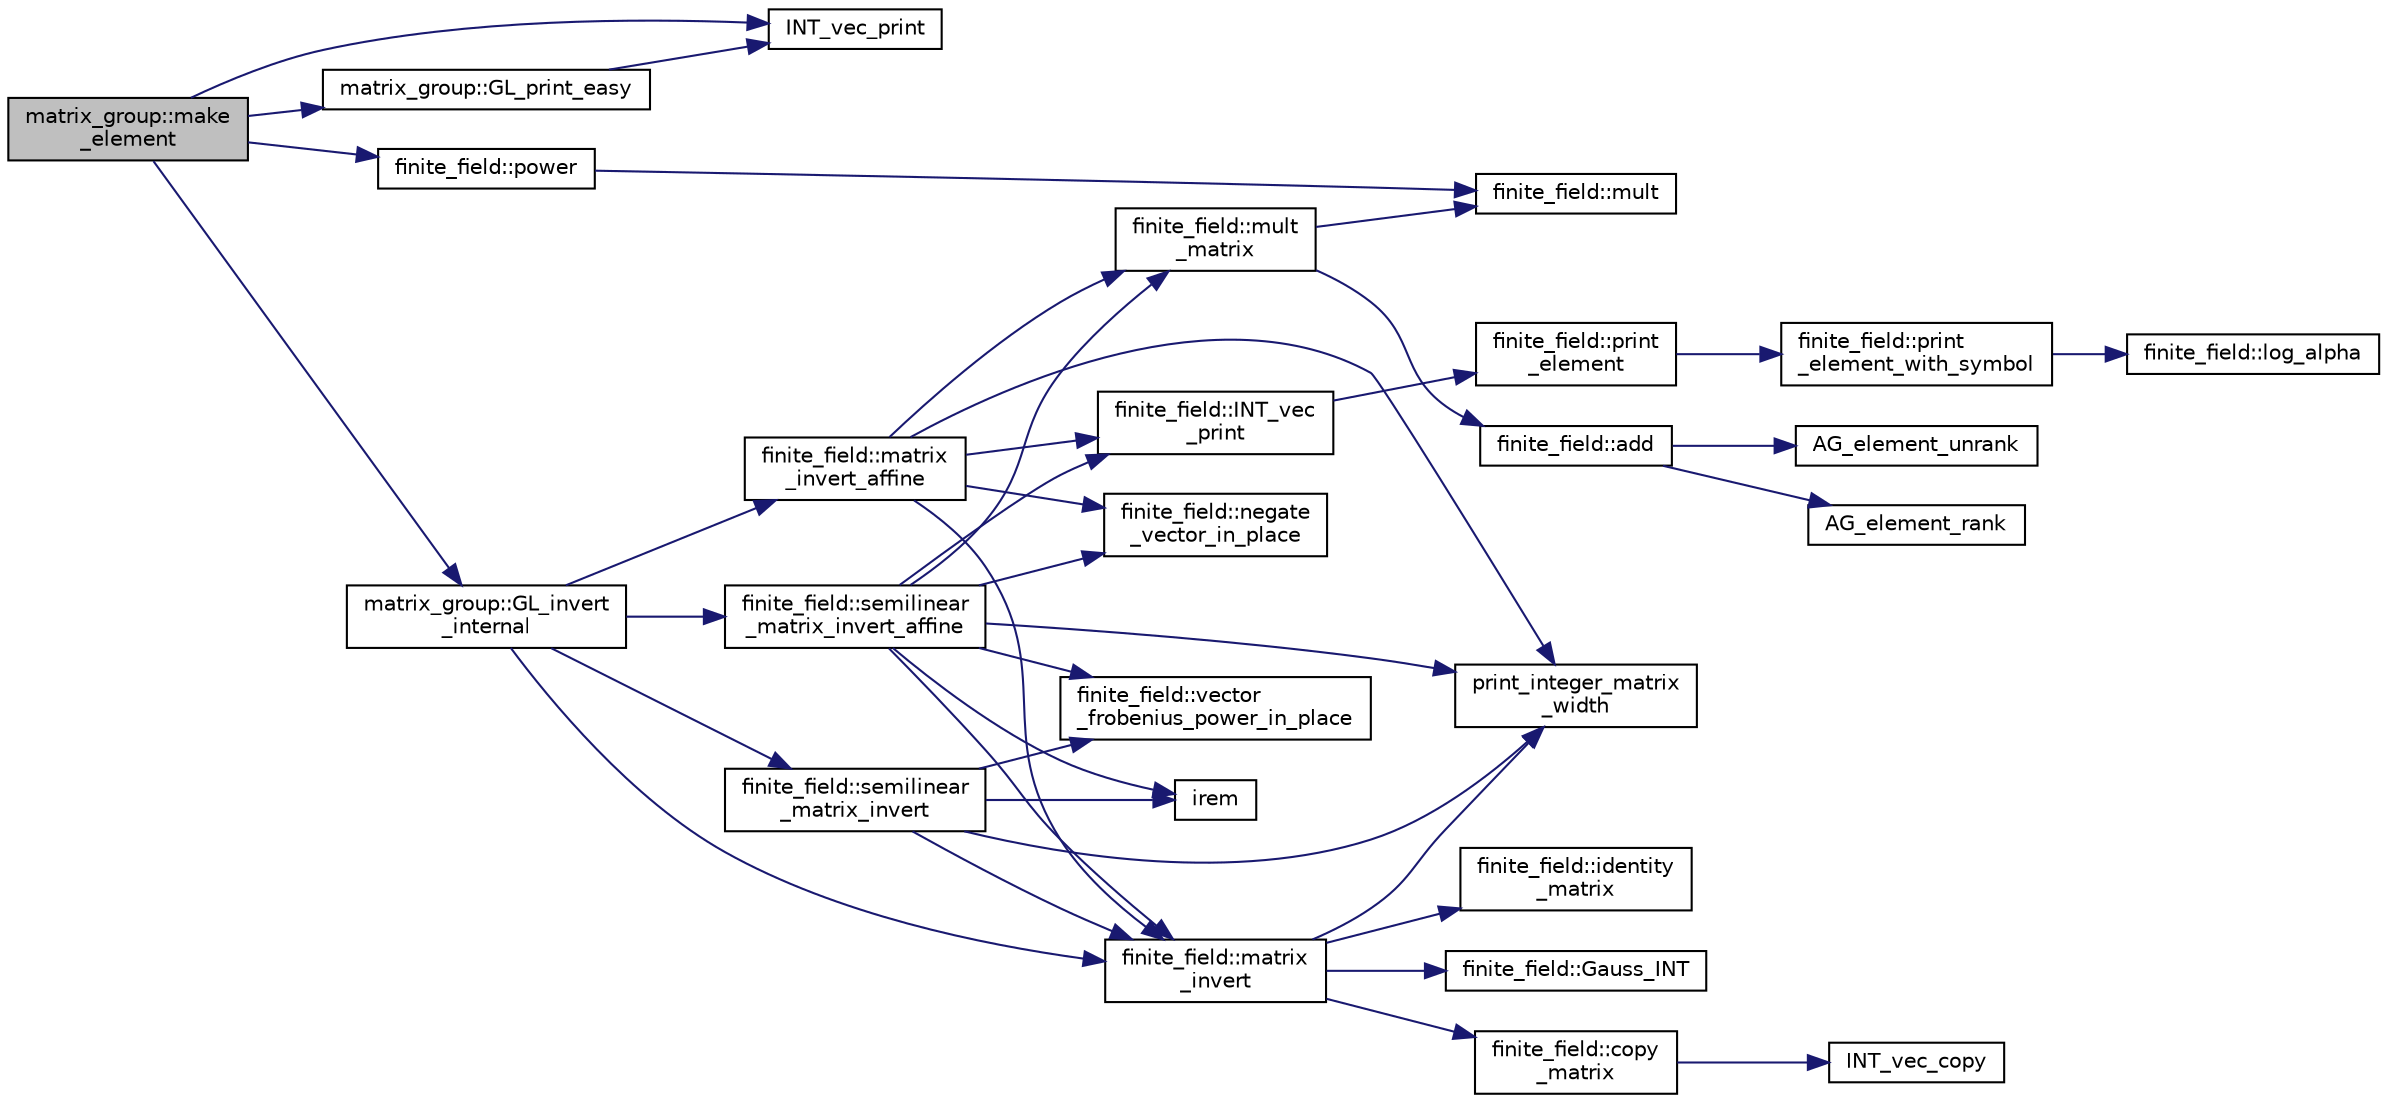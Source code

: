 digraph "matrix_group::make_element"
{
  edge [fontname="Helvetica",fontsize="10",labelfontname="Helvetica",labelfontsize="10"];
  node [fontname="Helvetica",fontsize="10",shape=record];
  rankdir="LR";
  Node2335 [label="matrix_group::make\l_element",height=0.2,width=0.4,color="black", fillcolor="grey75", style="filled", fontcolor="black"];
  Node2335 -> Node2336 [color="midnightblue",fontsize="10",style="solid",fontname="Helvetica"];
  Node2336 [label="INT_vec_print",height=0.2,width=0.4,color="black", fillcolor="white", style="filled",URL="$df/dbf/sajeeb_8_c.html#a79a5901af0b47dd0d694109543c027fe"];
  Node2335 -> Node2337 [color="midnightblue",fontsize="10",style="solid",fontname="Helvetica"];
  Node2337 [label="finite_field::power",height=0.2,width=0.4,color="black", fillcolor="white", style="filled",URL="$df/d5a/classfinite__field.html#a0437871b8f775f0b2d589188d9ad7e61"];
  Node2337 -> Node2338 [color="midnightblue",fontsize="10",style="solid",fontname="Helvetica"];
  Node2338 [label="finite_field::mult",height=0.2,width=0.4,color="black", fillcolor="white", style="filled",URL="$df/d5a/classfinite__field.html#a24fb5917aa6d4d656fd855b7f44a13b0"];
  Node2335 -> Node2339 [color="midnightblue",fontsize="10",style="solid",fontname="Helvetica"];
  Node2339 [label="matrix_group::GL_invert\l_internal",height=0.2,width=0.4,color="black", fillcolor="white", style="filled",URL="$d3/ded/classmatrix__group.html#ab2b9f8046dee535722e07a92ec3ab0b6"];
  Node2339 -> Node2340 [color="midnightblue",fontsize="10",style="solid",fontname="Helvetica"];
  Node2340 [label="finite_field::semilinear\l_matrix_invert",height=0.2,width=0.4,color="black", fillcolor="white", style="filled",URL="$df/d5a/classfinite__field.html#a940fec6a9c31b10eed2e8d37c5472d93"];
  Node2340 -> Node2341 [color="midnightblue",fontsize="10",style="solid",fontname="Helvetica"];
  Node2341 [label="print_integer_matrix\l_width",height=0.2,width=0.4,color="black", fillcolor="white", style="filled",URL="$d5/db4/io__and__os_8h.html#aa78f3e73fc2179251bd15adbcc31573f"];
  Node2340 -> Node2342 [color="midnightblue",fontsize="10",style="solid",fontname="Helvetica"];
  Node2342 [label="finite_field::matrix\l_invert",height=0.2,width=0.4,color="black", fillcolor="white", style="filled",URL="$df/d5a/classfinite__field.html#a4c017c0edc20fefef3da0db4ef4248f7"];
  Node2342 -> Node2341 [color="midnightblue",fontsize="10",style="solid",fontname="Helvetica"];
  Node2342 -> Node2343 [color="midnightblue",fontsize="10",style="solid",fontname="Helvetica"];
  Node2343 [label="finite_field::copy\l_matrix",height=0.2,width=0.4,color="black", fillcolor="white", style="filled",URL="$df/d5a/classfinite__field.html#a2bfe6d4feabc4f27d253c7702ef9b8cb"];
  Node2343 -> Node2344 [color="midnightblue",fontsize="10",style="solid",fontname="Helvetica"];
  Node2344 [label="INT_vec_copy",height=0.2,width=0.4,color="black", fillcolor="white", style="filled",URL="$df/dbf/sajeeb_8_c.html#ac2d875e27e009af6ec04d17254d11075"];
  Node2342 -> Node2345 [color="midnightblue",fontsize="10",style="solid",fontname="Helvetica"];
  Node2345 [label="finite_field::identity\l_matrix",height=0.2,width=0.4,color="black", fillcolor="white", style="filled",URL="$df/d5a/classfinite__field.html#a4688997f80b8721560bccec986c23413"];
  Node2342 -> Node2346 [color="midnightblue",fontsize="10",style="solid",fontname="Helvetica"];
  Node2346 [label="finite_field::Gauss_INT",height=0.2,width=0.4,color="black", fillcolor="white", style="filled",URL="$df/d5a/classfinite__field.html#adb676d2e80341b53751326e3a58beb11"];
  Node2340 -> Node2347 [color="midnightblue",fontsize="10",style="solid",fontname="Helvetica"];
  Node2347 [label="finite_field::vector\l_frobenius_power_in_place",height=0.2,width=0.4,color="black", fillcolor="white", style="filled",URL="$df/d5a/classfinite__field.html#ab56074024300775d943c7943d845df91"];
  Node2340 -> Node2348 [color="midnightblue",fontsize="10",style="solid",fontname="Helvetica"];
  Node2348 [label="irem",height=0.2,width=0.4,color="black", fillcolor="white", style="filled",URL="$de/dc5/algebra__and__number__theory_8h.html#ae753505dbf1e3a9adaaf2f0893dd8c6c"];
  Node2339 -> Node2342 [color="midnightblue",fontsize="10",style="solid",fontname="Helvetica"];
  Node2339 -> Node2349 [color="midnightblue",fontsize="10",style="solid",fontname="Helvetica"];
  Node2349 [label="finite_field::semilinear\l_matrix_invert_affine",height=0.2,width=0.4,color="black", fillcolor="white", style="filled",URL="$df/d5a/classfinite__field.html#a23db70e745bf22d230da684440e1fc59"];
  Node2349 -> Node2341 [color="midnightblue",fontsize="10",style="solid",fontname="Helvetica"];
  Node2349 -> Node2350 [color="midnightblue",fontsize="10",style="solid",fontname="Helvetica"];
  Node2350 [label="finite_field::INT_vec\l_print",height=0.2,width=0.4,color="black", fillcolor="white", style="filled",URL="$df/d5a/classfinite__field.html#a9c33a61dedc197e37b014b6f8dc07f06"];
  Node2350 -> Node2351 [color="midnightblue",fontsize="10",style="solid",fontname="Helvetica"];
  Node2351 [label="finite_field::print\l_element",height=0.2,width=0.4,color="black", fillcolor="white", style="filled",URL="$df/d5a/classfinite__field.html#ab7d1f59c043d7696b8b47c92d0fedad5"];
  Node2351 -> Node2352 [color="midnightblue",fontsize="10",style="solid",fontname="Helvetica"];
  Node2352 [label="finite_field::print\l_element_with_symbol",height=0.2,width=0.4,color="black", fillcolor="white", style="filled",URL="$df/d5a/classfinite__field.html#aa0180c961aa4a0a8934cb4dc82e38a4d"];
  Node2352 -> Node2353 [color="midnightblue",fontsize="10",style="solid",fontname="Helvetica"];
  Node2353 [label="finite_field::log_alpha",height=0.2,width=0.4,color="black", fillcolor="white", style="filled",URL="$df/d5a/classfinite__field.html#a446a83ae0d281ddf44215626f0097305"];
  Node2349 -> Node2342 [color="midnightblue",fontsize="10",style="solid",fontname="Helvetica"];
  Node2349 -> Node2348 [color="midnightblue",fontsize="10",style="solid",fontname="Helvetica"];
  Node2349 -> Node2347 [color="midnightblue",fontsize="10",style="solid",fontname="Helvetica"];
  Node2349 -> Node2354 [color="midnightblue",fontsize="10",style="solid",fontname="Helvetica"];
  Node2354 [label="finite_field::mult\l_matrix",height=0.2,width=0.4,color="black", fillcolor="white", style="filled",URL="$df/d5a/classfinite__field.html#a48517f15dfd7b21c37e0975855f1ada2"];
  Node2354 -> Node2355 [color="midnightblue",fontsize="10",style="solid",fontname="Helvetica"];
  Node2355 [label="finite_field::add",height=0.2,width=0.4,color="black", fillcolor="white", style="filled",URL="$df/d5a/classfinite__field.html#a8f12328a27500f3c7be0c849ebbc9d14"];
  Node2355 -> Node2356 [color="midnightblue",fontsize="10",style="solid",fontname="Helvetica"];
  Node2356 [label="AG_element_unrank",height=0.2,width=0.4,color="black", fillcolor="white", style="filled",URL="$d4/d67/geometry_8h.html#a4a33b86c87b2879b97cfa1327abe2885"];
  Node2355 -> Node2357 [color="midnightblue",fontsize="10",style="solid",fontname="Helvetica"];
  Node2357 [label="AG_element_rank",height=0.2,width=0.4,color="black", fillcolor="white", style="filled",URL="$d4/d67/geometry_8h.html#ab2ac908d07dd8038fd996e26bdc75c17"];
  Node2354 -> Node2338 [color="midnightblue",fontsize="10",style="solid",fontname="Helvetica"];
  Node2349 -> Node2358 [color="midnightblue",fontsize="10",style="solid",fontname="Helvetica"];
  Node2358 [label="finite_field::negate\l_vector_in_place",height=0.2,width=0.4,color="black", fillcolor="white", style="filled",URL="$df/d5a/classfinite__field.html#ad6a305338cfff6d22353ac03c5cd5e03"];
  Node2339 -> Node2359 [color="midnightblue",fontsize="10",style="solid",fontname="Helvetica"];
  Node2359 [label="finite_field::matrix\l_invert_affine",height=0.2,width=0.4,color="black", fillcolor="white", style="filled",URL="$df/d5a/classfinite__field.html#a716c202ca9fcee1911e330f4a5bdba38"];
  Node2359 -> Node2341 [color="midnightblue",fontsize="10",style="solid",fontname="Helvetica"];
  Node2359 -> Node2350 [color="midnightblue",fontsize="10",style="solid",fontname="Helvetica"];
  Node2359 -> Node2342 [color="midnightblue",fontsize="10",style="solid",fontname="Helvetica"];
  Node2359 -> Node2354 [color="midnightblue",fontsize="10",style="solid",fontname="Helvetica"];
  Node2359 -> Node2358 [color="midnightblue",fontsize="10",style="solid",fontname="Helvetica"];
  Node2335 -> Node2360 [color="midnightblue",fontsize="10",style="solid",fontname="Helvetica"];
  Node2360 [label="matrix_group::GL_print_easy",height=0.2,width=0.4,color="black", fillcolor="white", style="filled",URL="$d3/ded/classmatrix__group.html#a3e6f5c276210e8132523150fad82c57e"];
  Node2360 -> Node2336 [color="midnightblue",fontsize="10",style="solid",fontname="Helvetica"];
}
